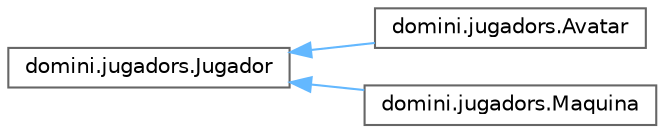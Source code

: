 digraph "Jerarquia Gràfica de la Classe"
{
 // INTERACTIVE_SVG=YES
 // LATEX_PDF_SIZE
  bgcolor="transparent";
  edge [fontname=Helvetica,fontsize=10,labelfontname=Helvetica,labelfontsize=10];
  node [fontname=Helvetica,fontsize=10,shape=box,height=0.2,width=0.4];
  rankdir="LR";
  Node0 [id="Node000000",label="domini.jugadors.Jugador",height=0.2,width=0.4,color="grey40", fillcolor="white", style="filled",URL="$classdomini_1_1jugadors_1_1_jugador.html",tooltip="Representa un jugador del joc de Scrabble."];
  Node0 -> Node1 [id="edge2_Node000000_Node000001",dir="back",color="steelblue1",style="solid",tooltip=" "];
  Node1 [id="Node000001",label="domini.jugadors.Avatar",height=0.2,width=0.4,color="grey40", fillcolor="white", style="filled",URL="$classdomini_1_1jugadors_1_1_avatar.html",tooltip="Representa un jugador del tipus Avatar."];
  Node0 -> Node2 [id="edge3_Node000000_Node000002",dir="back",color="steelblue1",style="solid",tooltip=" "];
  Node2 [id="Node000002",label="domini.jugadors.Maquina",height=0.2,width=0.4,color="grey40", fillcolor="white", style="filled",URL="$classdomini_1_1jugadors_1_1_maquina.html",tooltip="Representa un jugador controlat per la màquina."];
}
